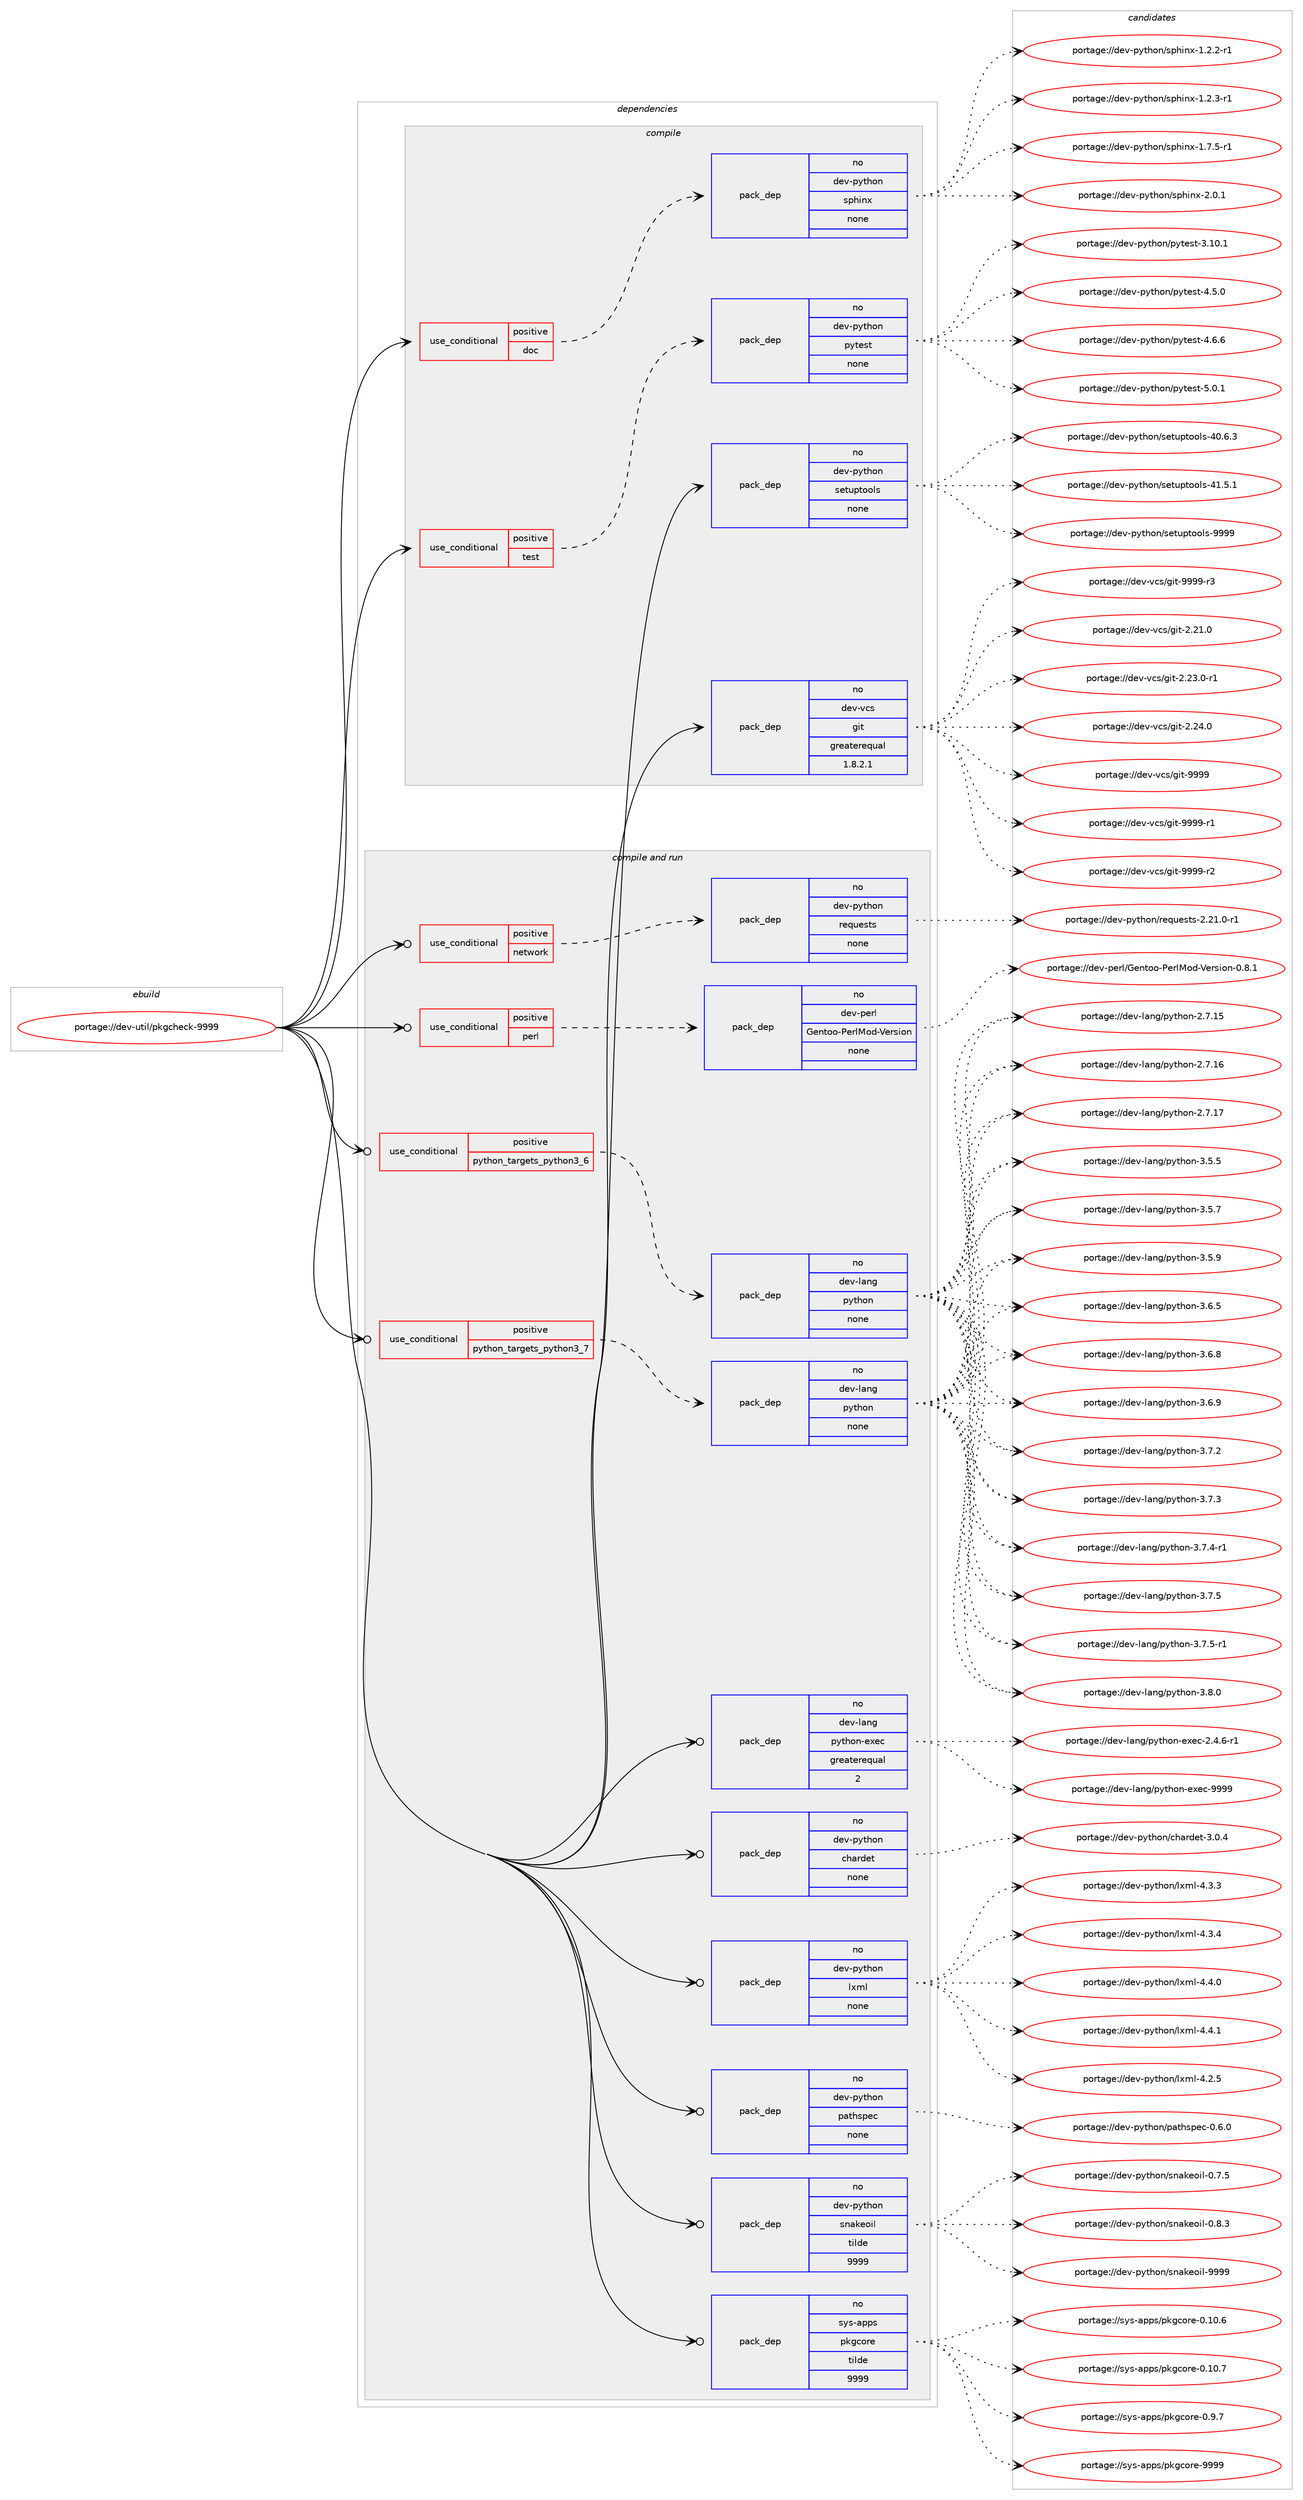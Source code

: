 digraph prolog {

# *************
# Graph options
# *************

newrank=true;
concentrate=true;
compound=true;
graph [rankdir=LR,fontname=Helvetica,fontsize=10,ranksep=1.5];#, ranksep=2.5, nodesep=0.2];
edge  [arrowhead=vee];
node  [fontname=Helvetica,fontsize=10];

# **********
# The ebuild
# **********

subgraph cluster_leftcol {
color=gray;
rank=same;
label=<<i>ebuild</i>>;
id [label="portage://dev-util/pkgcheck-9999", color=red, width=4, href="../dev-util/pkgcheck-9999.svg"];
}

# ****************
# The dependencies
# ****************

subgraph cluster_midcol {
color=gray;
label=<<i>dependencies</i>>;
subgraph cluster_compile {
fillcolor="#eeeeee";
style=filled;
label=<<i>compile</i>>;
subgraph cond71672 {
dependency264652 [label=<<TABLE BORDER="0" CELLBORDER="1" CELLSPACING="0" CELLPADDING="4"><TR><TD ROWSPAN="3" CELLPADDING="10">use_conditional</TD></TR><TR><TD>positive</TD></TR><TR><TD>doc</TD></TR></TABLE>>, shape=none, color=red];
subgraph pack189288 {
dependency264653 [label=<<TABLE BORDER="0" CELLBORDER="1" CELLSPACING="0" CELLPADDING="4" WIDTH="220"><TR><TD ROWSPAN="6" CELLPADDING="30">pack_dep</TD></TR><TR><TD WIDTH="110">no</TD></TR><TR><TD>dev-python</TD></TR><TR><TD>sphinx</TD></TR><TR><TD>none</TD></TR><TR><TD></TD></TR></TABLE>>, shape=none, color=blue];
}
dependency264652:e -> dependency264653:w [weight=20,style="dashed",arrowhead="vee"];
}
id:e -> dependency264652:w [weight=20,style="solid",arrowhead="vee"];
subgraph cond71673 {
dependency264654 [label=<<TABLE BORDER="0" CELLBORDER="1" CELLSPACING="0" CELLPADDING="4"><TR><TD ROWSPAN="3" CELLPADDING="10">use_conditional</TD></TR><TR><TD>positive</TD></TR><TR><TD>test</TD></TR></TABLE>>, shape=none, color=red];
subgraph pack189289 {
dependency264655 [label=<<TABLE BORDER="0" CELLBORDER="1" CELLSPACING="0" CELLPADDING="4" WIDTH="220"><TR><TD ROWSPAN="6" CELLPADDING="30">pack_dep</TD></TR><TR><TD WIDTH="110">no</TD></TR><TR><TD>dev-python</TD></TR><TR><TD>pytest</TD></TR><TR><TD>none</TD></TR><TR><TD></TD></TR></TABLE>>, shape=none, color=blue];
}
dependency264654:e -> dependency264655:w [weight=20,style="dashed",arrowhead="vee"];
}
id:e -> dependency264654:w [weight=20,style="solid",arrowhead="vee"];
subgraph pack189290 {
dependency264656 [label=<<TABLE BORDER="0" CELLBORDER="1" CELLSPACING="0" CELLPADDING="4" WIDTH="220"><TR><TD ROWSPAN="6" CELLPADDING="30">pack_dep</TD></TR><TR><TD WIDTH="110">no</TD></TR><TR><TD>dev-python</TD></TR><TR><TD>setuptools</TD></TR><TR><TD>none</TD></TR><TR><TD></TD></TR></TABLE>>, shape=none, color=blue];
}
id:e -> dependency264656:w [weight=20,style="solid",arrowhead="vee"];
subgraph pack189291 {
dependency264657 [label=<<TABLE BORDER="0" CELLBORDER="1" CELLSPACING="0" CELLPADDING="4" WIDTH="220"><TR><TD ROWSPAN="6" CELLPADDING="30">pack_dep</TD></TR><TR><TD WIDTH="110">no</TD></TR><TR><TD>dev-vcs</TD></TR><TR><TD>git</TD></TR><TR><TD>greaterequal</TD></TR><TR><TD>1.8.2.1</TD></TR></TABLE>>, shape=none, color=blue];
}
id:e -> dependency264657:w [weight=20,style="solid",arrowhead="vee"];
}
subgraph cluster_compileandrun {
fillcolor="#eeeeee";
style=filled;
label=<<i>compile and run</i>>;
subgraph cond71674 {
dependency264658 [label=<<TABLE BORDER="0" CELLBORDER="1" CELLSPACING="0" CELLPADDING="4"><TR><TD ROWSPAN="3" CELLPADDING="10">use_conditional</TD></TR><TR><TD>positive</TD></TR><TR><TD>network</TD></TR></TABLE>>, shape=none, color=red];
subgraph pack189292 {
dependency264659 [label=<<TABLE BORDER="0" CELLBORDER="1" CELLSPACING="0" CELLPADDING="4" WIDTH="220"><TR><TD ROWSPAN="6" CELLPADDING="30">pack_dep</TD></TR><TR><TD WIDTH="110">no</TD></TR><TR><TD>dev-python</TD></TR><TR><TD>requests</TD></TR><TR><TD>none</TD></TR><TR><TD></TD></TR></TABLE>>, shape=none, color=blue];
}
dependency264658:e -> dependency264659:w [weight=20,style="dashed",arrowhead="vee"];
}
id:e -> dependency264658:w [weight=20,style="solid",arrowhead="odotvee"];
subgraph cond71675 {
dependency264660 [label=<<TABLE BORDER="0" CELLBORDER="1" CELLSPACING="0" CELLPADDING="4"><TR><TD ROWSPAN="3" CELLPADDING="10">use_conditional</TD></TR><TR><TD>positive</TD></TR><TR><TD>perl</TD></TR></TABLE>>, shape=none, color=red];
subgraph pack189293 {
dependency264661 [label=<<TABLE BORDER="0" CELLBORDER="1" CELLSPACING="0" CELLPADDING="4" WIDTH="220"><TR><TD ROWSPAN="6" CELLPADDING="30">pack_dep</TD></TR><TR><TD WIDTH="110">no</TD></TR><TR><TD>dev-perl</TD></TR><TR><TD>Gentoo-PerlMod-Version</TD></TR><TR><TD>none</TD></TR><TR><TD></TD></TR></TABLE>>, shape=none, color=blue];
}
dependency264660:e -> dependency264661:w [weight=20,style="dashed",arrowhead="vee"];
}
id:e -> dependency264660:w [weight=20,style="solid",arrowhead="odotvee"];
subgraph cond71676 {
dependency264662 [label=<<TABLE BORDER="0" CELLBORDER="1" CELLSPACING="0" CELLPADDING="4"><TR><TD ROWSPAN="3" CELLPADDING="10">use_conditional</TD></TR><TR><TD>positive</TD></TR><TR><TD>python_targets_python3_6</TD></TR></TABLE>>, shape=none, color=red];
subgraph pack189294 {
dependency264663 [label=<<TABLE BORDER="0" CELLBORDER="1" CELLSPACING="0" CELLPADDING="4" WIDTH="220"><TR><TD ROWSPAN="6" CELLPADDING="30">pack_dep</TD></TR><TR><TD WIDTH="110">no</TD></TR><TR><TD>dev-lang</TD></TR><TR><TD>python</TD></TR><TR><TD>none</TD></TR><TR><TD></TD></TR></TABLE>>, shape=none, color=blue];
}
dependency264662:e -> dependency264663:w [weight=20,style="dashed",arrowhead="vee"];
}
id:e -> dependency264662:w [weight=20,style="solid",arrowhead="odotvee"];
subgraph cond71677 {
dependency264664 [label=<<TABLE BORDER="0" CELLBORDER="1" CELLSPACING="0" CELLPADDING="4"><TR><TD ROWSPAN="3" CELLPADDING="10">use_conditional</TD></TR><TR><TD>positive</TD></TR><TR><TD>python_targets_python3_7</TD></TR></TABLE>>, shape=none, color=red];
subgraph pack189295 {
dependency264665 [label=<<TABLE BORDER="0" CELLBORDER="1" CELLSPACING="0" CELLPADDING="4" WIDTH="220"><TR><TD ROWSPAN="6" CELLPADDING="30">pack_dep</TD></TR><TR><TD WIDTH="110">no</TD></TR><TR><TD>dev-lang</TD></TR><TR><TD>python</TD></TR><TR><TD>none</TD></TR><TR><TD></TD></TR></TABLE>>, shape=none, color=blue];
}
dependency264664:e -> dependency264665:w [weight=20,style="dashed",arrowhead="vee"];
}
id:e -> dependency264664:w [weight=20,style="solid",arrowhead="odotvee"];
subgraph pack189296 {
dependency264666 [label=<<TABLE BORDER="0" CELLBORDER="1" CELLSPACING="0" CELLPADDING="4" WIDTH="220"><TR><TD ROWSPAN="6" CELLPADDING="30">pack_dep</TD></TR><TR><TD WIDTH="110">no</TD></TR><TR><TD>dev-lang</TD></TR><TR><TD>python-exec</TD></TR><TR><TD>greaterequal</TD></TR><TR><TD>2</TD></TR></TABLE>>, shape=none, color=blue];
}
id:e -> dependency264666:w [weight=20,style="solid",arrowhead="odotvee"];
subgraph pack189297 {
dependency264667 [label=<<TABLE BORDER="0" CELLBORDER="1" CELLSPACING="0" CELLPADDING="4" WIDTH="220"><TR><TD ROWSPAN="6" CELLPADDING="30">pack_dep</TD></TR><TR><TD WIDTH="110">no</TD></TR><TR><TD>dev-python</TD></TR><TR><TD>chardet</TD></TR><TR><TD>none</TD></TR><TR><TD></TD></TR></TABLE>>, shape=none, color=blue];
}
id:e -> dependency264667:w [weight=20,style="solid",arrowhead="odotvee"];
subgraph pack189298 {
dependency264668 [label=<<TABLE BORDER="0" CELLBORDER="1" CELLSPACING="0" CELLPADDING="4" WIDTH="220"><TR><TD ROWSPAN="6" CELLPADDING="30">pack_dep</TD></TR><TR><TD WIDTH="110">no</TD></TR><TR><TD>dev-python</TD></TR><TR><TD>lxml</TD></TR><TR><TD>none</TD></TR><TR><TD></TD></TR></TABLE>>, shape=none, color=blue];
}
id:e -> dependency264668:w [weight=20,style="solid",arrowhead="odotvee"];
subgraph pack189299 {
dependency264669 [label=<<TABLE BORDER="0" CELLBORDER="1" CELLSPACING="0" CELLPADDING="4" WIDTH="220"><TR><TD ROWSPAN="6" CELLPADDING="30">pack_dep</TD></TR><TR><TD WIDTH="110">no</TD></TR><TR><TD>dev-python</TD></TR><TR><TD>pathspec</TD></TR><TR><TD>none</TD></TR><TR><TD></TD></TR></TABLE>>, shape=none, color=blue];
}
id:e -> dependency264669:w [weight=20,style="solid",arrowhead="odotvee"];
subgraph pack189300 {
dependency264670 [label=<<TABLE BORDER="0" CELLBORDER="1" CELLSPACING="0" CELLPADDING="4" WIDTH="220"><TR><TD ROWSPAN="6" CELLPADDING="30">pack_dep</TD></TR><TR><TD WIDTH="110">no</TD></TR><TR><TD>dev-python</TD></TR><TR><TD>snakeoil</TD></TR><TR><TD>tilde</TD></TR><TR><TD>9999</TD></TR></TABLE>>, shape=none, color=blue];
}
id:e -> dependency264670:w [weight=20,style="solid",arrowhead="odotvee"];
subgraph pack189301 {
dependency264671 [label=<<TABLE BORDER="0" CELLBORDER="1" CELLSPACING="0" CELLPADDING="4" WIDTH="220"><TR><TD ROWSPAN="6" CELLPADDING="30">pack_dep</TD></TR><TR><TD WIDTH="110">no</TD></TR><TR><TD>sys-apps</TD></TR><TR><TD>pkgcore</TD></TR><TR><TD>tilde</TD></TR><TR><TD>9999</TD></TR></TABLE>>, shape=none, color=blue];
}
id:e -> dependency264671:w [weight=20,style="solid",arrowhead="odotvee"];
}
subgraph cluster_run {
fillcolor="#eeeeee";
style=filled;
label=<<i>run</i>>;
}
}

# **************
# The candidates
# **************

subgraph cluster_choices {
rank=same;
color=gray;
label=<<i>candidates</i>>;

subgraph choice189288 {
color=black;
nodesep=1;
choiceportage10010111845112121116104111110471151121041051101204549465046504511449 [label="portage://dev-python/sphinx-1.2.2-r1", color=red, width=4,href="../dev-python/sphinx-1.2.2-r1.svg"];
choiceportage10010111845112121116104111110471151121041051101204549465046514511449 [label="portage://dev-python/sphinx-1.2.3-r1", color=red, width=4,href="../dev-python/sphinx-1.2.3-r1.svg"];
choiceportage10010111845112121116104111110471151121041051101204549465546534511449 [label="portage://dev-python/sphinx-1.7.5-r1", color=red, width=4,href="../dev-python/sphinx-1.7.5-r1.svg"];
choiceportage1001011184511212111610411111047115112104105110120455046484649 [label="portage://dev-python/sphinx-2.0.1", color=red, width=4,href="../dev-python/sphinx-2.0.1.svg"];
dependency264653:e -> choiceportage10010111845112121116104111110471151121041051101204549465046504511449:w [style=dotted,weight="100"];
dependency264653:e -> choiceportage10010111845112121116104111110471151121041051101204549465046514511449:w [style=dotted,weight="100"];
dependency264653:e -> choiceportage10010111845112121116104111110471151121041051101204549465546534511449:w [style=dotted,weight="100"];
dependency264653:e -> choiceportage1001011184511212111610411111047115112104105110120455046484649:w [style=dotted,weight="100"];
}
subgraph choice189289 {
color=black;
nodesep=1;
choiceportage100101118451121211161041111104711212111610111511645514649484649 [label="portage://dev-python/pytest-3.10.1", color=red, width=4,href="../dev-python/pytest-3.10.1.svg"];
choiceportage1001011184511212111610411111047112121116101115116455246534648 [label="portage://dev-python/pytest-4.5.0", color=red, width=4,href="../dev-python/pytest-4.5.0.svg"];
choiceportage1001011184511212111610411111047112121116101115116455246544654 [label="portage://dev-python/pytest-4.6.6", color=red, width=4,href="../dev-python/pytest-4.6.6.svg"];
choiceportage1001011184511212111610411111047112121116101115116455346484649 [label="portage://dev-python/pytest-5.0.1", color=red, width=4,href="../dev-python/pytest-5.0.1.svg"];
dependency264655:e -> choiceportage100101118451121211161041111104711212111610111511645514649484649:w [style=dotted,weight="100"];
dependency264655:e -> choiceportage1001011184511212111610411111047112121116101115116455246534648:w [style=dotted,weight="100"];
dependency264655:e -> choiceportage1001011184511212111610411111047112121116101115116455246544654:w [style=dotted,weight="100"];
dependency264655:e -> choiceportage1001011184511212111610411111047112121116101115116455346484649:w [style=dotted,weight="100"];
}
subgraph choice189290 {
color=black;
nodesep=1;
choiceportage100101118451121211161041111104711510111611711211611111110811545524846544651 [label="portage://dev-python/setuptools-40.6.3", color=red, width=4,href="../dev-python/setuptools-40.6.3.svg"];
choiceportage100101118451121211161041111104711510111611711211611111110811545524946534649 [label="portage://dev-python/setuptools-41.5.1", color=red, width=4,href="../dev-python/setuptools-41.5.1.svg"];
choiceportage10010111845112121116104111110471151011161171121161111111081154557575757 [label="portage://dev-python/setuptools-9999", color=red, width=4,href="../dev-python/setuptools-9999.svg"];
dependency264656:e -> choiceportage100101118451121211161041111104711510111611711211611111110811545524846544651:w [style=dotted,weight="100"];
dependency264656:e -> choiceportage100101118451121211161041111104711510111611711211611111110811545524946534649:w [style=dotted,weight="100"];
dependency264656:e -> choiceportage10010111845112121116104111110471151011161171121161111111081154557575757:w [style=dotted,weight="100"];
}
subgraph choice189291 {
color=black;
nodesep=1;
choiceportage10010111845118991154710310511645504650494648 [label="portage://dev-vcs/git-2.21.0", color=red, width=4,href="../dev-vcs/git-2.21.0.svg"];
choiceportage100101118451189911547103105116455046505146484511449 [label="portage://dev-vcs/git-2.23.0-r1", color=red, width=4,href="../dev-vcs/git-2.23.0-r1.svg"];
choiceportage10010111845118991154710310511645504650524648 [label="portage://dev-vcs/git-2.24.0", color=red, width=4,href="../dev-vcs/git-2.24.0.svg"];
choiceportage1001011184511899115471031051164557575757 [label="portage://dev-vcs/git-9999", color=red, width=4,href="../dev-vcs/git-9999.svg"];
choiceportage10010111845118991154710310511645575757574511449 [label="portage://dev-vcs/git-9999-r1", color=red, width=4,href="../dev-vcs/git-9999-r1.svg"];
choiceportage10010111845118991154710310511645575757574511450 [label="portage://dev-vcs/git-9999-r2", color=red, width=4,href="../dev-vcs/git-9999-r2.svg"];
choiceportage10010111845118991154710310511645575757574511451 [label="portage://dev-vcs/git-9999-r3", color=red, width=4,href="../dev-vcs/git-9999-r3.svg"];
dependency264657:e -> choiceportage10010111845118991154710310511645504650494648:w [style=dotted,weight="100"];
dependency264657:e -> choiceportage100101118451189911547103105116455046505146484511449:w [style=dotted,weight="100"];
dependency264657:e -> choiceportage10010111845118991154710310511645504650524648:w [style=dotted,weight="100"];
dependency264657:e -> choiceportage1001011184511899115471031051164557575757:w [style=dotted,weight="100"];
dependency264657:e -> choiceportage10010111845118991154710310511645575757574511449:w [style=dotted,weight="100"];
dependency264657:e -> choiceportage10010111845118991154710310511645575757574511450:w [style=dotted,weight="100"];
dependency264657:e -> choiceportage10010111845118991154710310511645575757574511451:w [style=dotted,weight="100"];
}
subgraph choice189292 {
color=black;
nodesep=1;
choiceportage1001011184511212111610411111047114101113117101115116115455046504946484511449 [label="portage://dev-python/requests-2.21.0-r1", color=red, width=4,href="../dev-python/requests-2.21.0-r1.svg"];
dependency264659:e -> choiceportage1001011184511212111610411111047114101113117101115116115455046504946484511449:w [style=dotted,weight="100"];
}
subgraph choice189293 {
color=black;
nodesep=1;
choiceportage1001011184511210111410847711011101161111114580101114108771111004586101114115105111110454846564649 [label="portage://dev-perl/Gentoo-PerlMod-Version-0.8.1", color=red, width=4,href="../dev-perl/Gentoo-PerlMod-Version-0.8.1.svg"];
dependency264661:e -> choiceportage1001011184511210111410847711011101161111114580101114108771111004586101114115105111110454846564649:w [style=dotted,weight="100"];
}
subgraph choice189294 {
color=black;
nodesep=1;
choiceportage10010111845108971101034711212111610411111045504655464953 [label="portage://dev-lang/python-2.7.15", color=red, width=4,href="../dev-lang/python-2.7.15.svg"];
choiceportage10010111845108971101034711212111610411111045504655464954 [label="portage://dev-lang/python-2.7.16", color=red, width=4,href="../dev-lang/python-2.7.16.svg"];
choiceportage10010111845108971101034711212111610411111045504655464955 [label="portage://dev-lang/python-2.7.17", color=red, width=4,href="../dev-lang/python-2.7.17.svg"];
choiceportage100101118451089711010347112121116104111110455146534653 [label="portage://dev-lang/python-3.5.5", color=red, width=4,href="../dev-lang/python-3.5.5.svg"];
choiceportage100101118451089711010347112121116104111110455146534655 [label="portage://dev-lang/python-3.5.7", color=red, width=4,href="../dev-lang/python-3.5.7.svg"];
choiceportage100101118451089711010347112121116104111110455146534657 [label="portage://dev-lang/python-3.5.9", color=red, width=4,href="../dev-lang/python-3.5.9.svg"];
choiceportage100101118451089711010347112121116104111110455146544653 [label="portage://dev-lang/python-3.6.5", color=red, width=4,href="../dev-lang/python-3.6.5.svg"];
choiceportage100101118451089711010347112121116104111110455146544656 [label="portage://dev-lang/python-3.6.8", color=red, width=4,href="../dev-lang/python-3.6.8.svg"];
choiceportage100101118451089711010347112121116104111110455146544657 [label="portage://dev-lang/python-3.6.9", color=red, width=4,href="../dev-lang/python-3.6.9.svg"];
choiceportage100101118451089711010347112121116104111110455146554650 [label="portage://dev-lang/python-3.7.2", color=red, width=4,href="../dev-lang/python-3.7.2.svg"];
choiceportage100101118451089711010347112121116104111110455146554651 [label="portage://dev-lang/python-3.7.3", color=red, width=4,href="../dev-lang/python-3.7.3.svg"];
choiceportage1001011184510897110103471121211161041111104551465546524511449 [label="portage://dev-lang/python-3.7.4-r1", color=red, width=4,href="../dev-lang/python-3.7.4-r1.svg"];
choiceportage100101118451089711010347112121116104111110455146554653 [label="portage://dev-lang/python-3.7.5", color=red, width=4,href="../dev-lang/python-3.7.5.svg"];
choiceportage1001011184510897110103471121211161041111104551465546534511449 [label="portage://dev-lang/python-3.7.5-r1", color=red, width=4,href="../dev-lang/python-3.7.5-r1.svg"];
choiceportage100101118451089711010347112121116104111110455146564648 [label="portage://dev-lang/python-3.8.0", color=red, width=4,href="../dev-lang/python-3.8.0.svg"];
dependency264663:e -> choiceportage10010111845108971101034711212111610411111045504655464953:w [style=dotted,weight="100"];
dependency264663:e -> choiceportage10010111845108971101034711212111610411111045504655464954:w [style=dotted,weight="100"];
dependency264663:e -> choiceportage10010111845108971101034711212111610411111045504655464955:w [style=dotted,weight="100"];
dependency264663:e -> choiceportage100101118451089711010347112121116104111110455146534653:w [style=dotted,weight="100"];
dependency264663:e -> choiceportage100101118451089711010347112121116104111110455146534655:w [style=dotted,weight="100"];
dependency264663:e -> choiceportage100101118451089711010347112121116104111110455146534657:w [style=dotted,weight="100"];
dependency264663:e -> choiceportage100101118451089711010347112121116104111110455146544653:w [style=dotted,weight="100"];
dependency264663:e -> choiceportage100101118451089711010347112121116104111110455146544656:w [style=dotted,weight="100"];
dependency264663:e -> choiceportage100101118451089711010347112121116104111110455146544657:w [style=dotted,weight="100"];
dependency264663:e -> choiceportage100101118451089711010347112121116104111110455146554650:w [style=dotted,weight="100"];
dependency264663:e -> choiceportage100101118451089711010347112121116104111110455146554651:w [style=dotted,weight="100"];
dependency264663:e -> choiceportage1001011184510897110103471121211161041111104551465546524511449:w [style=dotted,weight="100"];
dependency264663:e -> choiceportage100101118451089711010347112121116104111110455146554653:w [style=dotted,weight="100"];
dependency264663:e -> choiceportage1001011184510897110103471121211161041111104551465546534511449:w [style=dotted,weight="100"];
dependency264663:e -> choiceportage100101118451089711010347112121116104111110455146564648:w [style=dotted,weight="100"];
}
subgraph choice189295 {
color=black;
nodesep=1;
choiceportage10010111845108971101034711212111610411111045504655464953 [label="portage://dev-lang/python-2.7.15", color=red, width=4,href="../dev-lang/python-2.7.15.svg"];
choiceportage10010111845108971101034711212111610411111045504655464954 [label="portage://dev-lang/python-2.7.16", color=red, width=4,href="../dev-lang/python-2.7.16.svg"];
choiceportage10010111845108971101034711212111610411111045504655464955 [label="portage://dev-lang/python-2.7.17", color=red, width=4,href="../dev-lang/python-2.7.17.svg"];
choiceportage100101118451089711010347112121116104111110455146534653 [label="portage://dev-lang/python-3.5.5", color=red, width=4,href="../dev-lang/python-3.5.5.svg"];
choiceportage100101118451089711010347112121116104111110455146534655 [label="portage://dev-lang/python-3.5.7", color=red, width=4,href="../dev-lang/python-3.5.7.svg"];
choiceportage100101118451089711010347112121116104111110455146534657 [label="portage://dev-lang/python-3.5.9", color=red, width=4,href="../dev-lang/python-3.5.9.svg"];
choiceportage100101118451089711010347112121116104111110455146544653 [label="portage://dev-lang/python-3.6.5", color=red, width=4,href="../dev-lang/python-3.6.5.svg"];
choiceportage100101118451089711010347112121116104111110455146544656 [label="portage://dev-lang/python-3.6.8", color=red, width=4,href="../dev-lang/python-3.6.8.svg"];
choiceportage100101118451089711010347112121116104111110455146544657 [label="portage://dev-lang/python-3.6.9", color=red, width=4,href="../dev-lang/python-3.6.9.svg"];
choiceportage100101118451089711010347112121116104111110455146554650 [label="portage://dev-lang/python-3.7.2", color=red, width=4,href="../dev-lang/python-3.7.2.svg"];
choiceportage100101118451089711010347112121116104111110455146554651 [label="portage://dev-lang/python-3.7.3", color=red, width=4,href="../dev-lang/python-3.7.3.svg"];
choiceportage1001011184510897110103471121211161041111104551465546524511449 [label="portage://dev-lang/python-3.7.4-r1", color=red, width=4,href="../dev-lang/python-3.7.4-r1.svg"];
choiceportage100101118451089711010347112121116104111110455146554653 [label="portage://dev-lang/python-3.7.5", color=red, width=4,href="../dev-lang/python-3.7.5.svg"];
choiceportage1001011184510897110103471121211161041111104551465546534511449 [label="portage://dev-lang/python-3.7.5-r1", color=red, width=4,href="../dev-lang/python-3.7.5-r1.svg"];
choiceportage100101118451089711010347112121116104111110455146564648 [label="portage://dev-lang/python-3.8.0", color=red, width=4,href="../dev-lang/python-3.8.0.svg"];
dependency264665:e -> choiceportage10010111845108971101034711212111610411111045504655464953:w [style=dotted,weight="100"];
dependency264665:e -> choiceportage10010111845108971101034711212111610411111045504655464954:w [style=dotted,weight="100"];
dependency264665:e -> choiceportage10010111845108971101034711212111610411111045504655464955:w [style=dotted,weight="100"];
dependency264665:e -> choiceportage100101118451089711010347112121116104111110455146534653:w [style=dotted,weight="100"];
dependency264665:e -> choiceportage100101118451089711010347112121116104111110455146534655:w [style=dotted,weight="100"];
dependency264665:e -> choiceportage100101118451089711010347112121116104111110455146534657:w [style=dotted,weight="100"];
dependency264665:e -> choiceportage100101118451089711010347112121116104111110455146544653:w [style=dotted,weight="100"];
dependency264665:e -> choiceportage100101118451089711010347112121116104111110455146544656:w [style=dotted,weight="100"];
dependency264665:e -> choiceportage100101118451089711010347112121116104111110455146544657:w [style=dotted,weight="100"];
dependency264665:e -> choiceportage100101118451089711010347112121116104111110455146554650:w [style=dotted,weight="100"];
dependency264665:e -> choiceportage100101118451089711010347112121116104111110455146554651:w [style=dotted,weight="100"];
dependency264665:e -> choiceportage1001011184510897110103471121211161041111104551465546524511449:w [style=dotted,weight="100"];
dependency264665:e -> choiceportage100101118451089711010347112121116104111110455146554653:w [style=dotted,weight="100"];
dependency264665:e -> choiceportage1001011184510897110103471121211161041111104551465546534511449:w [style=dotted,weight="100"];
dependency264665:e -> choiceportage100101118451089711010347112121116104111110455146564648:w [style=dotted,weight="100"];
}
subgraph choice189296 {
color=black;
nodesep=1;
choiceportage10010111845108971101034711212111610411111045101120101994550465246544511449 [label="portage://dev-lang/python-exec-2.4.6-r1", color=red, width=4,href="../dev-lang/python-exec-2.4.6-r1.svg"];
choiceportage10010111845108971101034711212111610411111045101120101994557575757 [label="portage://dev-lang/python-exec-9999", color=red, width=4,href="../dev-lang/python-exec-9999.svg"];
dependency264666:e -> choiceportage10010111845108971101034711212111610411111045101120101994550465246544511449:w [style=dotted,weight="100"];
dependency264666:e -> choiceportage10010111845108971101034711212111610411111045101120101994557575757:w [style=dotted,weight="100"];
}
subgraph choice189297 {
color=black;
nodesep=1;
choiceportage10010111845112121116104111110479910497114100101116455146484652 [label="portage://dev-python/chardet-3.0.4", color=red, width=4,href="../dev-python/chardet-3.0.4.svg"];
dependency264667:e -> choiceportage10010111845112121116104111110479910497114100101116455146484652:w [style=dotted,weight="100"];
}
subgraph choice189298 {
color=black;
nodesep=1;
choiceportage1001011184511212111610411111047108120109108455246504653 [label="portage://dev-python/lxml-4.2.5", color=red, width=4,href="../dev-python/lxml-4.2.5.svg"];
choiceportage1001011184511212111610411111047108120109108455246514651 [label="portage://dev-python/lxml-4.3.3", color=red, width=4,href="../dev-python/lxml-4.3.3.svg"];
choiceportage1001011184511212111610411111047108120109108455246514652 [label="portage://dev-python/lxml-4.3.4", color=red, width=4,href="../dev-python/lxml-4.3.4.svg"];
choiceportage1001011184511212111610411111047108120109108455246524648 [label="portage://dev-python/lxml-4.4.0", color=red, width=4,href="../dev-python/lxml-4.4.0.svg"];
choiceportage1001011184511212111610411111047108120109108455246524649 [label="portage://dev-python/lxml-4.4.1", color=red, width=4,href="../dev-python/lxml-4.4.1.svg"];
dependency264668:e -> choiceportage1001011184511212111610411111047108120109108455246504653:w [style=dotted,weight="100"];
dependency264668:e -> choiceportage1001011184511212111610411111047108120109108455246514651:w [style=dotted,weight="100"];
dependency264668:e -> choiceportage1001011184511212111610411111047108120109108455246514652:w [style=dotted,weight="100"];
dependency264668:e -> choiceportage1001011184511212111610411111047108120109108455246524648:w [style=dotted,weight="100"];
dependency264668:e -> choiceportage1001011184511212111610411111047108120109108455246524649:w [style=dotted,weight="100"];
}
subgraph choice189299 {
color=black;
nodesep=1;
choiceportage10010111845112121116104111110471129711610411511210199454846544648 [label="portage://dev-python/pathspec-0.6.0", color=red, width=4,href="../dev-python/pathspec-0.6.0.svg"];
dependency264669:e -> choiceportage10010111845112121116104111110471129711610411511210199454846544648:w [style=dotted,weight="100"];
}
subgraph choice189300 {
color=black;
nodesep=1;
choiceportage100101118451121211161041111104711511097107101111105108454846554653 [label="portage://dev-python/snakeoil-0.7.5", color=red, width=4,href="../dev-python/snakeoil-0.7.5.svg"];
choiceportage100101118451121211161041111104711511097107101111105108454846564651 [label="portage://dev-python/snakeoil-0.8.3", color=red, width=4,href="../dev-python/snakeoil-0.8.3.svg"];
choiceportage1001011184511212111610411111047115110971071011111051084557575757 [label="portage://dev-python/snakeoil-9999", color=red, width=4,href="../dev-python/snakeoil-9999.svg"];
dependency264670:e -> choiceportage100101118451121211161041111104711511097107101111105108454846554653:w [style=dotted,weight="100"];
dependency264670:e -> choiceportage100101118451121211161041111104711511097107101111105108454846564651:w [style=dotted,weight="100"];
dependency264670:e -> choiceportage1001011184511212111610411111047115110971071011111051084557575757:w [style=dotted,weight="100"];
}
subgraph choice189301 {
color=black;
nodesep=1;
choiceportage1151211154597112112115471121071039911111410145484649484654 [label="portage://sys-apps/pkgcore-0.10.6", color=red, width=4,href="../sys-apps/pkgcore-0.10.6.svg"];
choiceportage1151211154597112112115471121071039911111410145484649484655 [label="portage://sys-apps/pkgcore-0.10.7", color=red, width=4,href="../sys-apps/pkgcore-0.10.7.svg"];
choiceportage11512111545971121121154711210710399111114101454846574655 [label="portage://sys-apps/pkgcore-0.9.7", color=red, width=4,href="../sys-apps/pkgcore-0.9.7.svg"];
choiceportage115121115459711211211547112107103991111141014557575757 [label="portage://sys-apps/pkgcore-9999", color=red, width=4,href="../sys-apps/pkgcore-9999.svg"];
dependency264671:e -> choiceportage1151211154597112112115471121071039911111410145484649484654:w [style=dotted,weight="100"];
dependency264671:e -> choiceportage1151211154597112112115471121071039911111410145484649484655:w [style=dotted,weight="100"];
dependency264671:e -> choiceportage11512111545971121121154711210710399111114101454846574655:w [style=dotted,weight="100"];
dependency264671:e -> choiceportage115121115459711211211547112107103991111141014557575757:w [style=dotted,weight="100"];
}
}

}
